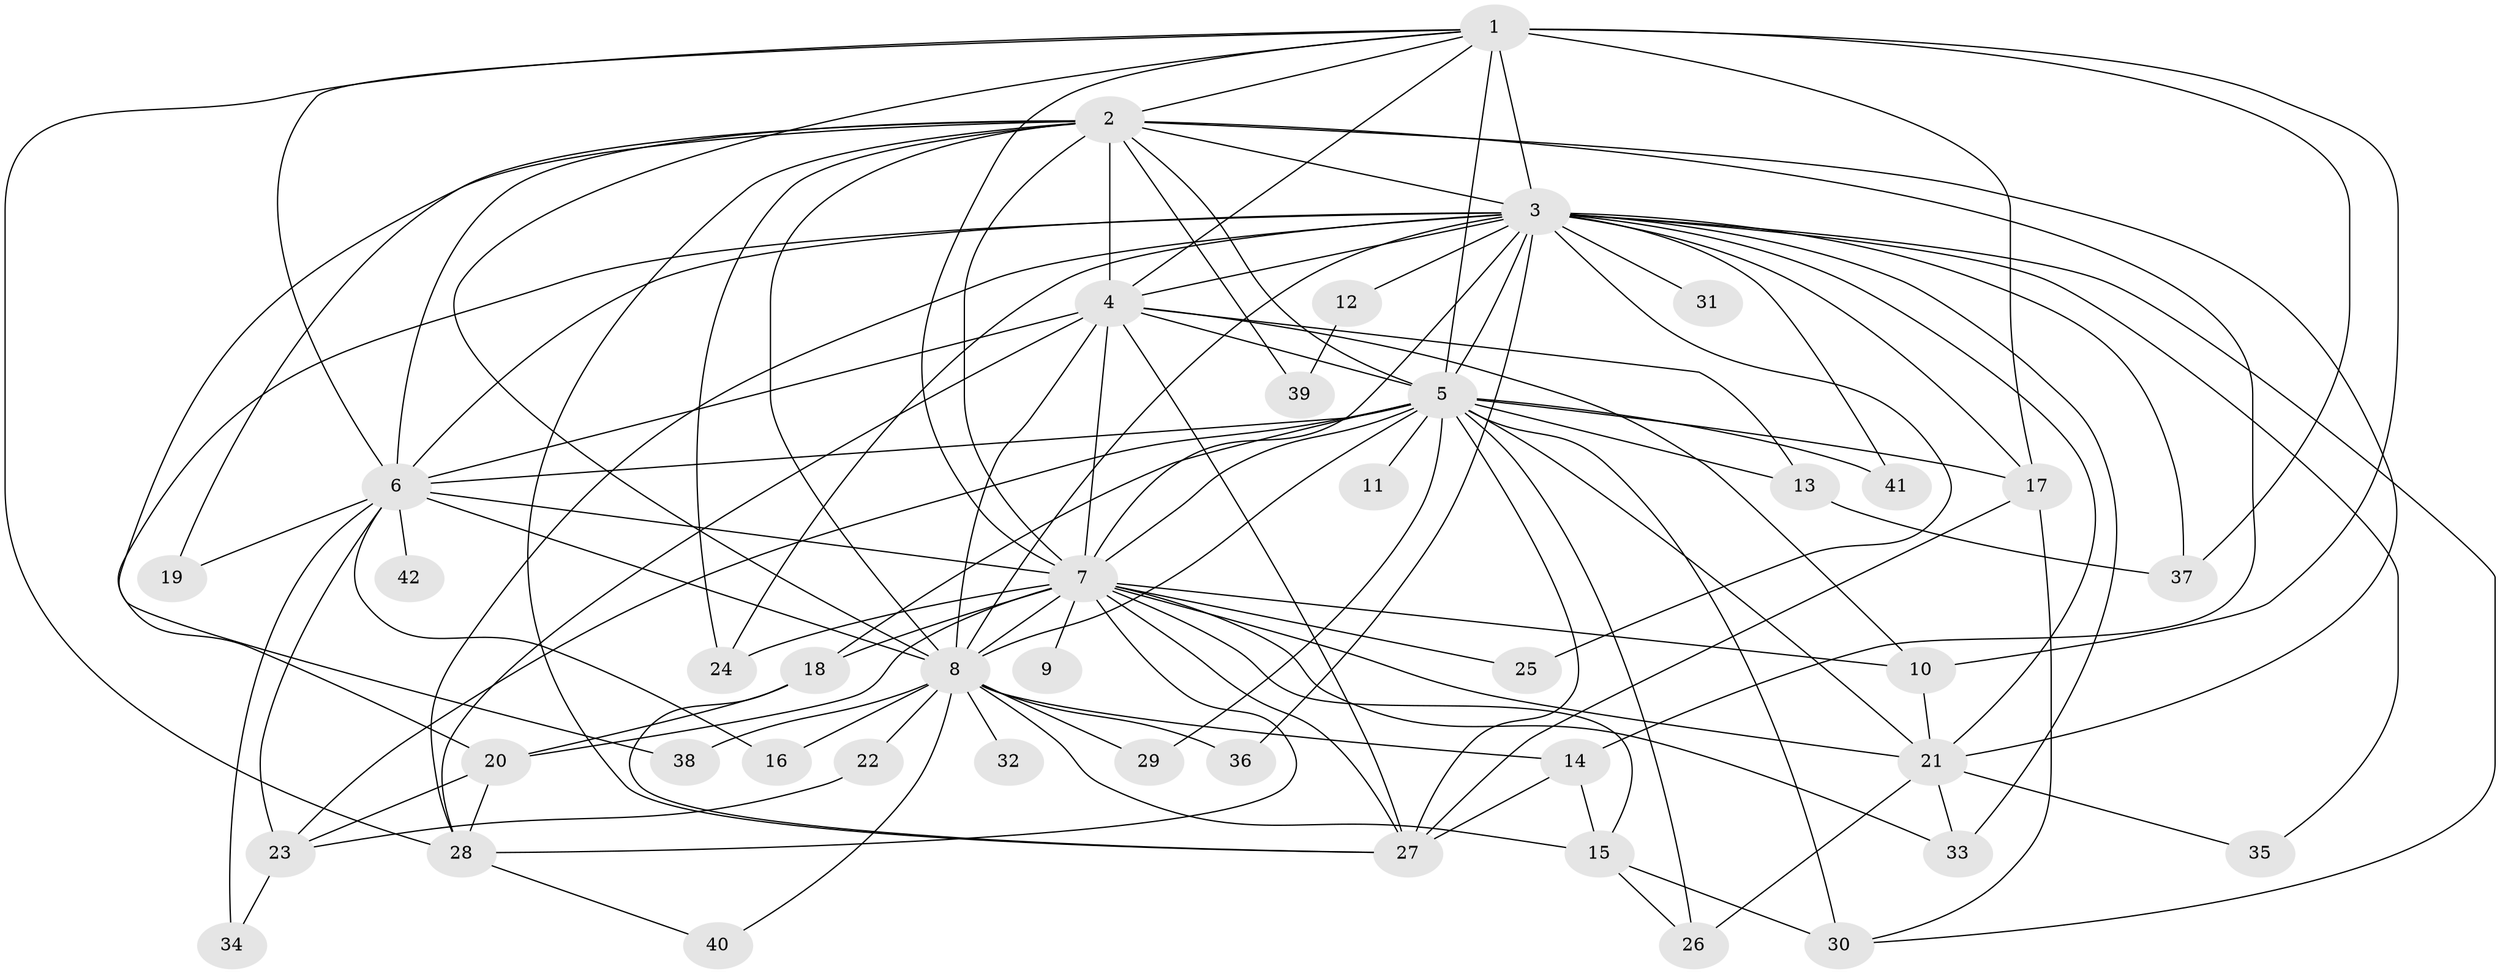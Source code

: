 // original degree distribution, {20: 0.011904761904761904, 18: 0.011904761904761904, 29: 0.011904761904761904, 15: 0.011904761904761904, 21: 0.011904761904761904, 14: 0.023809523809523808, 16: 0.011904761904761904, 23: 0.011904761904761904, 22: 0.011904761904761904, 2: 0.5476190476190477, 3: 0.20238095238095238, 5: 0.08333333333333333, 4: 0.047619047619047616}
// Generated by graph-tools (version 1.1) at 2025/35/03/09/25 02:35:08]
// undirected, 42 vertices, 112 edges
graph export_dot {
graph [start="1"]
  node [color=gray90,style=filled];
  1;
  2;
  3;
  4;
  5;
  6;
  7;
  8;
  9;
  10;
  11;
  12;
  13;
  14;
  15;
  16;
  17;
  18;
  19;
  20;
  21;
  22;
  23;
  24;
  25;
  26;
  27;
  28;
  29;
  30;
  31;
  32;
  33;
  34;
  35;
  36;
  37;
  38;
  39;
  40;
  41;
  42;
  1 -- 2 [weight=2.0];
  1 -- 3 [weight=2.0];
  1 -- 4 [weight=1.0];
  1 -- 5 [weight=2.0];
  1 -- 6 [weight=2.0];
  1 -- 7 [weight=1.0];
  1 -- 8 [weight=1.0];
  1 -- 10 [weight=1.0];
  1 -- 17 [weight=5.0];
  1 -- 28 [weight=1.0];
  1 -- 37 [weight=2.0];
  2 -- 3 [weight=2.0];
  2 -- 4 [weight=2.0];
  2 -- 5 [weight=4.0];
  2 -- 6 [weight=3.0];
  2 -- 7 [weight=3.0];
  2 -- 8 [weight=3.0];
  2 -- 14 [weight=3.0];
  2 -- 19 [weight=1.0];
  2 -- 21 [weight=1.0];
  2 -- 24 [weight=1.0];
  2 -- 27 [weight=1.0];
  2 -- 38 [weight=1.0];
  2 -- 39 [weight=1.0];
  3 -- 4 [weight=2.0];
  3 -- 5 [weight=3.0];
  3 -- 6 [weight=1.0];
  3 -- 7 [weight=1.0];
  3 -- 8 [weight=1.0];
  3 -- 12 [weight=1.0];
  3 -- 17 [weight=2.0];
  3 -- 20 [weight=1.0];
  3 -- 21 [weight=1.0];
  3 -- 24 [weight=1.0];
  3 -- 25 [weight=1.0];
  3 -- 28 [weight=1.0];
  3 -- 30 [weight=1.0];
  3 -- 31 [weight=1.0];
  3 -- 33 [weight=1.0];
  3 -- 35 [weight=1.0];
  3 -- 36 [weight=1.0];
  3 -- 37 [weight=1.0];
  3 -- 41 [weight=1.0];
  4 -- 5 [weight=2.0];
  4 -- 6 [weight=1.0];
  4 -- 7 [weight=1.0];
  4 -- 8 [weight=1.0];
  4 -- 10 [weight=1.0];
  4 -- 13 [weight=1.0];
  4 -- 27 [weight=2.0];
  4 -- 28 [weight=1.0];
  5 -- 6 [weight=2.0];
  5 -- 7 [weight=2.0];
  5 -- 8 [weight=2.0];
  5 -- 11 [weight=1.0];
  5 -- 13 [weight=1.0];
  5 -- 17 [weight=1.0];
  5 -- 18 [weight=1.0];
  5 -- 21 [weight=1.0];
  5 -- 23 [weight=1.0];
  5 -- 26 [weight=2.0];
  5 -- 27 [weight=1.0];
  5 -- 29 [weight=1.0];
  5 -- 30 [weight=2.0];
  5 -- 41 [weight=1.0];
  6 -- 7 [weight=1.0];
  6 -- 8 [weight=1.0];
  6 -- 16 [weight=1.0];
  6 -- 19 [weight=1.0];
  6 -- 23 [weight=1.0];
  6 -- 34 [weight=1.0];
  6 -- 42 [weight=1.0];
  7 -- 8 [weight=1.0];
  7 -- 9 [weight=1.0];
  7 -- 10 [weight=1.0];
  7 -- 15 [weight=1.0];
  7 -- 18 [weight=2.0];
  7 -- 20 [weight=1.0];
  7 -- 21 [weight=1.0];
  7 -- 24 [weight=1.0];
  7 -- 25 [weight=1.0];
  7 -- 27 [weight=1.0];
  7 -- 28 [weight=1.0];
  7 -- 33 [weight=1.0];
  8 -- 14 [weight=2.0];
  8 -- 15 [weight=1.0];
  8 -- 16 [weight=1.0];
  8 -- 22 [weight=1.0];
  8 -- 29 [weight=1.0];
  8 -- 32 [weight=1.0];
  8 -- 36 [weight=1.0];
  8 -- 38 [weight=1.0];
  8 -- 40 [weight=1.0];
  10 -- 21 [weight=1.0];
  12 -- 39 [weight=1.0];
  13 -- 37 [weight=1.0];
  14 -- 15 [weight=2.0];
  14 -- 27 [weight=2.0];
  15 -- 26 [weight=1.0];
  15 -- 30 [weight=1.0];
  17 -- 27 [weight=1.0];
  17 -- 30 [weight=1.0];
  18 -- 20 [weight=1.0];
  18 -- 27 [weight=1.0];
  20 -- 23 [weight=1.0];
  20 -- 28 [weight=1.0];
  21 -- 26 [weight=1.0];
  21 -- 33 [weight=2.0];
  21 -- 35 [weight=1.0];
  22 -- 23 [weight=1.0];
  23 -- 34 [weight=1.0];
  28 -- 40 [weight=1.0];
}
